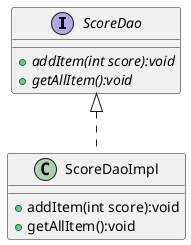 @startuml DataAccessObjectPattern
'https://plantuml.com/sequence-diagram

interface ScoreDao{
    + {abstract} addItem(int score):void
    + {abstract} getAllItem():void
}

class ScoreDaoImpl{
    + addItem(int score):void
    + getAllItem():void
}
ScoreDao <|..ScoreDaoImpl



@enduml